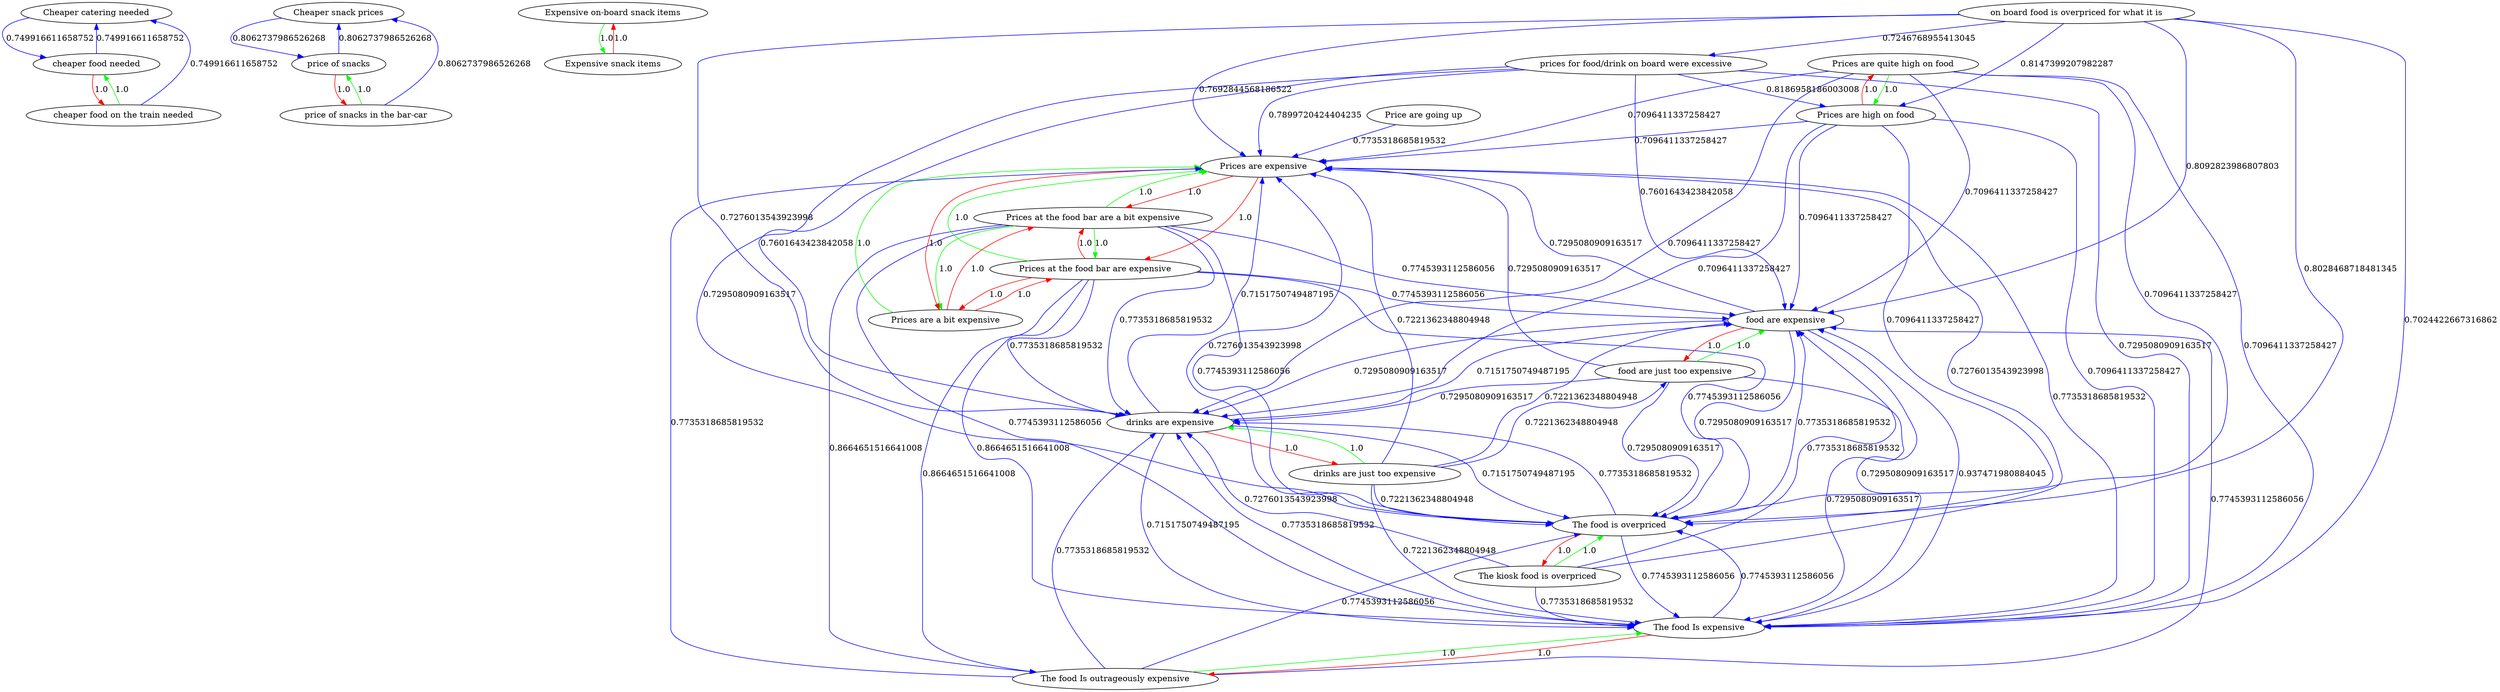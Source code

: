 digraph rawGraph {
"Cheaper catering needed";"Cheaper snack prices";"Expensive on-board snack items";"Expensive snack items";"Price are going up";"Prices are quite high on food";"Prices are high on food";"Prices at the food bar are a bit expensive";"Prices at the food bar are expensive";"Prices are expensive";"Prices are a bit expensive";"The food Is outrageously expensive";"The food Is expensive";"The kiosk food is overpriced";"The food is overpriced";"cheaper food on the train needed";"cheaper food needed";"drinks are just too expensive";"drinks are expensive";"food are just too expensive";"food are expensive";"on board food is overpriced for what it is";"price of snacks in the bar-car";"price of snacks";"prices for food/drink on board were excessive";"Expensive on-board snack items" -> "Expensive snack items" [label=1.0] [color=green]
"Expensive snack items" -> "Expensive on-board snack items" [label=1.0] [color=red]
"Prices are quite high on food" -> "Prices are high on food" [label=1.0] [color=green]
"Prices are high on food" -> "Prices are quite high on food" [label=1.0] [color=red]
"Prices at the food bar are a bit expensive" -> "Prices at the food bar are expensive" [label=1.0] [color=green]
"Prices at the food bar are expensive" -> "Prices are expensive" [label=1.0] [color=green]
"Prices at the food bar are a bit expensive" -> "Prices are a bit expensive" [label=1.0] [color=green]
"Prices are a bit expensive" -> "Prices are expensive" [label=1.0] [color=green]
"Prices at the food bar are a bit expensive" -> "Prices are expensive" [label=1.0] [color=green]
"Prices at the food bar are expensive" -> "Prices at the food bar are a bit expensive" [label=1.0] [color=red]
"Prices at the food bar are expensive" -> "Prices are a bit expensive" [label=1.0] [color=red]
"Prices are expensive" -> "Prices at the food bar are a bit expensive" [label=1.0] [color=red]
"Prices are expensive" -> "Prices at the food bar are expensive" [label=1.0] [color=red]
"Prices are expensive" -> "Prices are a bit expensive" [label=1.0] [color=red]
"Prices are a bit expensive" -> "Prices at the food bar are a bit expensive" [label=1.0] [color=red]
"Prices are a bit expensive" -> "Prices at the food bar are expensive" [label=1.0] [color=red]
"Prices are high on food" -> "Prices are expensive" [label=0.7096411337258427] [color=blue]
"Price are going up" -> "Prices are expensive" [label=0.7735318685819532] [color=blue]
"The food Is outrageously expensive" -> "The food Is expensive" [label=1.0] [color=green]
"The food Is expensive" -> "The food Is outrageously expensive" [label=1.0] [color=red]
"The food Is expensive" -> "Prices are expensive" [label=0.7735318685819532] [color=blue]
"Prices at the food bar are expensive" -> "The food Is outrageously expensive" [label=0.8664651516641008] [color=blue]
"The kiosk food is overpriced" -> "The food is overpriced" [label=1.0] [color=green]
"The food is overpriced" -> "The kiosk food is overpriced" [label=1.0] [color=red]
"The food Is expensive" -> "The food is overpriced" [label=0.7745393112586056] [color=blue]
"The food is overpriced" -> "The food Is expensive" [label=0.7745393112586056] [color=blue]
"The food is overpriced" -> "Prices are expensive" [label=0.7276013543923998] [color=blue]
"cheaper food on the train needed" -> "cheaper food needed" [label=1.0] [color=green]
"cheaper food needed" -> "cheaper food on the train needed" [label=1.0] [color=red]
"cheaper food needed" -> "Cheaper catering needed" [label=0.749916611658752] [color=blue]
"Cheaper catering needed" -> "cheaper food needed" [label=0.749916611658752] [color=blue]
"drinks are just too expensive" -> "drinks are expensive" [label=1.0] [color=green]
"drinks are expensive" -> "drinks are just too expensive" [label=1.0] [color=red]
"The food Is expensive" -> "drinks are expensive" [label=0.7735318685819532] [color=blue]
"food are just too expensive" -> "food are expensive" [label=1.0] [color=green]
"food are expensive" -> "food are just too expensive" [label=1.0] [color=red]
"The food is overpriced" -> "food are expensive" [label=0.7735318685819532] [color=blue]
"food are expensive" -> "The food Is expensive" [label=0.7295080909163517] [color=blue]
"The food Is expensive" -> "food are expensive" [label=0.937471980884045] [color=blue]
"Prices are high on food" -> "food are expensive" [label=0.7096411337258427] [color=blue]
"drinks are expensive" -> "food are expensive" [label=0.7151750749487195] [color=blue]
"drinks are just too expensive" -> "food are just too expensive" [label=0.7221362348804948] [color=blue]
"on board food is overpriced for what it is" -> "The food is overpriced" [label=0.8028468718481345] [color=blue]
"on board food is overpriced for what it is" -> "food are expensive" [label=0.8092823986807803] [color=blue]
"on board food is overpriced for what it is" -> "The food Is expensive" [label=0.7024422667316862] [color=blue]
"on board food is overpriced for what it is" -> "Prices are expensive" [label=0.7692844568186522] [color=blue]
"on board food is overpriced for what it is" -> "Prices are high on food" [label=0.8147399207982287] [color=blue]
"price of snacks in the bar-car" -> "price of snacks" [label=1.0] [color=green]
"price of snacks" -> "price of snacks in the bar-car" [label=1.0] [color=red]
"Cheaper snack prices" -> "price of snacks" [label=0.8062737986526268] [color=blue]
"price of snacks" -> "Cheaper snack prices" [label=0.8062737986526268] [color=blue]
"on board food is overpriced for what it is" -> "prices for food/drink on board were excessive" [label=0.7246768955413045] [color=blue]
"prices for food/drink on board were excessive" -> "Prices are high on food" [label=0.8186958186003008] [color=blue]
"prices for food/drink on board were excessive" -> "food are expensive" [label=0.7601643423842058] [color=blue]
"prices for food/drink on board were excessive" -> "Prices are expensive" [label=0.7899720424404235] [color=blue]
"prices for food/drink on board were excessive" -> "drinks are expensive" [label=0.7601643423842058] [color=blue]
"Prices are quite high on food" -> "food are expensive" [label=0.7096411337258427] [color=blue]
"Prices are quite high on food" -> "Prices are expensive" [label=0.7096411337258427] [color=blue]
"Prices are high on food" -> "The food Is expensive" [label=0.7096411337258427] [color=blue]
"Prices at the food bar are a bit expensive" -> "The food Is outrageously expensive" [label=0.8664651516641008] [color=blue]
"Prices at the food bar are expensive" -> "The food Is expensive" [label=0.8664651516641008] [color=blue]
"The food Is outrageously expensive" -> "The food is overpriced" [label=0.7745393112586056] [color=blue]
"The food Is outrageously expensive" -> "food are expensive" [label=0.7745393112586056] [color=blue]
"The food Is outrageously expensive" -> "Prices are expensive" [label=0.7735318685819532] [color=blue]
"The food Is outrageously expensive" -> "drinks are expensive" [label=0.7735318685819532] [color=blue]
"The kiosk food is overpriced" -> "The food Is expensive" [label=0.7735318685819532] [color=blue]
"The kiosk food is overpriced" -> "food are expensive" [label=0.7735318685819532] [color=blue]
"The kiosk food is overpriced" -> "Prices are expensive" [label=0.7276013543923998] [color=blue]
"The food is overpriced" -> "drinks are expensive" [label=0.7735318685819532] [color=blue]
"cheaper food on the train needed" -> "Cheaper catering needed" [label=0.749916611658752] [color=blue]
"drinks are just too expensive" -> "food are expensive" [label=0.7221362348804948] [color=blue]
"drinks are expensive" -> "The food Is expensive" [label=0.7151750749487195] [color=blue]
"food are just too expensive" -> "The food Is expensive" [label=0.7295080909163517] [color=blue]
"food are expensive" -> "The food is overpriced" [label=0.7295080909163517] [color=blue]
"food are expensive" -> "Prices are expensive" [label=0.7295080909163517] [color=blue]
"food are expensive" -> "drinks are expensive" [label=0.7295080909163517] [color=blue]
"on board food is overpriced for what it is" -> "drinks are expensive" [label=0.7276013543923998] [color=blue]
"price of snacks in the bar-car" -> "Cheaper snack prices" [label=0.8062737986526268] [color=blue]
"prices for food/drink on board were excessive" -> "The food is overpriced" [label=0.7295080909163517] [color=blue]
"prices for food/drink on board were excessive" -> "The food Is expensive" [label=0.7295080909163517] [color=blue]
"Prices are quite high on food" -> "The food is overpriced" [label=0.7096411337258427] [color=blue]
"Prices are quite high on food" -> "The food Is expensive" [label=0.7096411337258427] [color=blue]
"Prices are quite high on food" -> "drinks are expensive" [label=0.7096411337258427] [color=blue]
"Prices are high on food" -> "The food is overpriced" [label=0.7096411337258427] [color=blue]
"Prices are high on food" -> "drinks are expensive" [label=0.7096411337258427] [color=blue]
"Prices at the food bar are a bit expensive" -> "The food is overpriced" [label=0.7745393112586056] [color=blue]
"Prices at the food bar are a bit expensive" -> "The food Is expensive" [label=0.7745393112586056] [color=blue]
"Prices at the food bar are a bit expensive" -> "food are expensive" [label=0.7745393112586056] [color=blue]
"Prices at the food bar are a bit expensive" -> "drinks are expensive" [label=0.7735318685819532] [color=blue]
"Prices at the food bar are expensive" -> "The food is overpriced" [label=0.7745393112586056] [color=blue]
"Prices at the food bar are expensive" -> "food are expensive" [label=0.7745393112586056] [color=blue]
"Prices at the food bar are expensive" -> "drinks are expensive" [label=0.7735318685819532] [color=blue]
"The kiosk food is overpriced" -> "drinks are expensive" [label=0.7276013543923998] [color=blue]
"drinks are just too expensive" -> "The food is overpriced" [label=0.7221362348804948] [color=blue]
"drinks are just too expensive" -> "The food Is expensive" [label=0.7221362348804948] [color=blue]
"drinks are just too expensive" -> "Prices are expensive" [label=0.7221362348804948] [color=blue]
"drinks are expensive" -> "The food is overpriced" [label=0.7151750749487195] [color=blue]
"drinks are expensive" -> "Prices are expensive" [label=0.7151750749487195] [color=blue]
"food are just too expensive" -> "The food is overpriced" [label=0.7295080909163517] [color=blue]
"food are just too expensive" -> "Prices are expensive" [label=0.7295080909163517] [color=blue]
"food are just too expensive" -> "drinks are expensive" [label=0.7295080909163517] [color=blue]
}